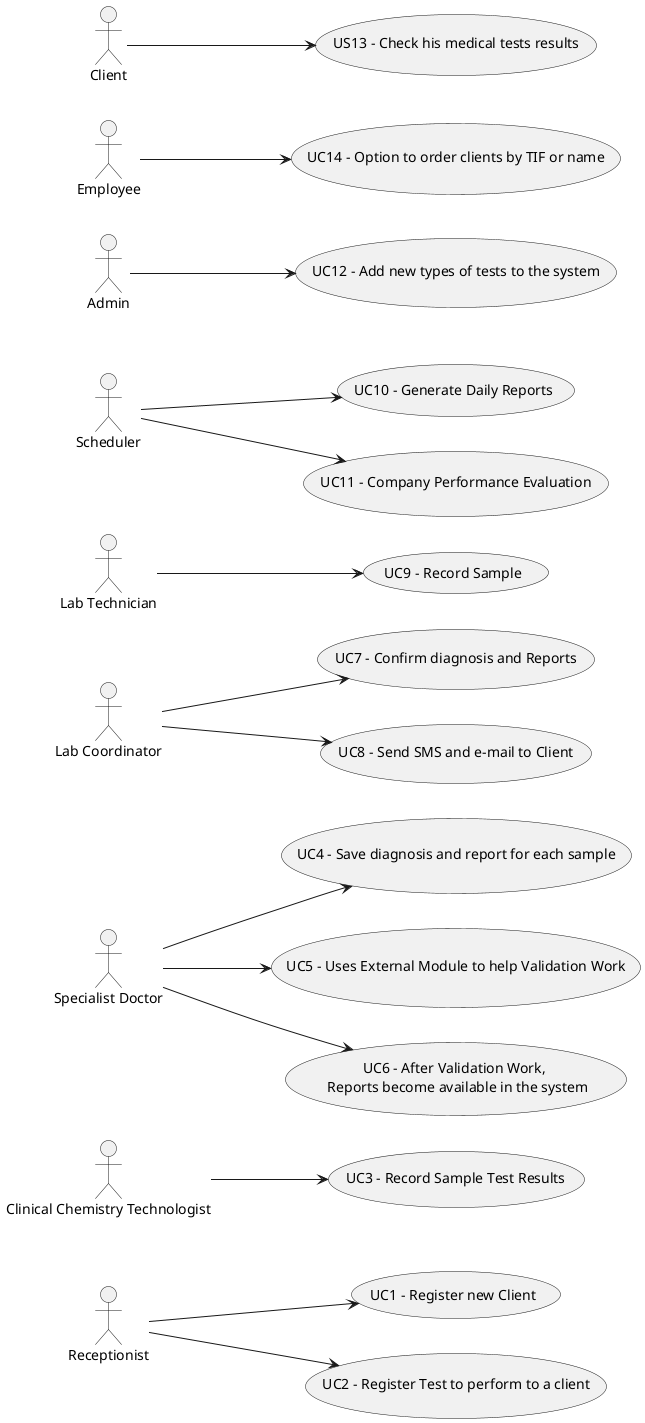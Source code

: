 @startuml
'https://plantuml.com/use-case-diagram

left to right direction
:Receptionist: as Recep
Recep --> (UC1 - Register new Client)
Recep --> (UC2 - Register Test to perform to a client)
:Clinical Chemistry Technologist: --> (UC3 - Record Sample Test Results)
:Specialist Doctor: --> (UC4 - Save diagnosis and report for each sample)
:Specialist Doctor: --> (UC5 - Uses External Module to help Validation Work)
:Specialist Doctor: --> (UC6 - After Validation Work, \n Reports become available in the system)

:Lab Coordinator: as lc
(UC7 - Confirm diagnosis and Reports) as UC7
(UC8 - Send SMS and e-mail to Client) as UC8
:Lab Technician: as lt
(UC9 - Record Sample) as UC9

:Scheduler: --> (UC10 - Generate Daily Reports)
:Scheduler: --> (UC11 - Company Performance Evaluation)
lc --> UC7
lc --> UC8

lt --> UC9

:Admin: --> (UC12 - Add new types of tests to the system)
:Employee: --> (UC14 - Option to order clients by TIF or name)
:Client: --> (US13 - Check his medical tests results)
@enduml